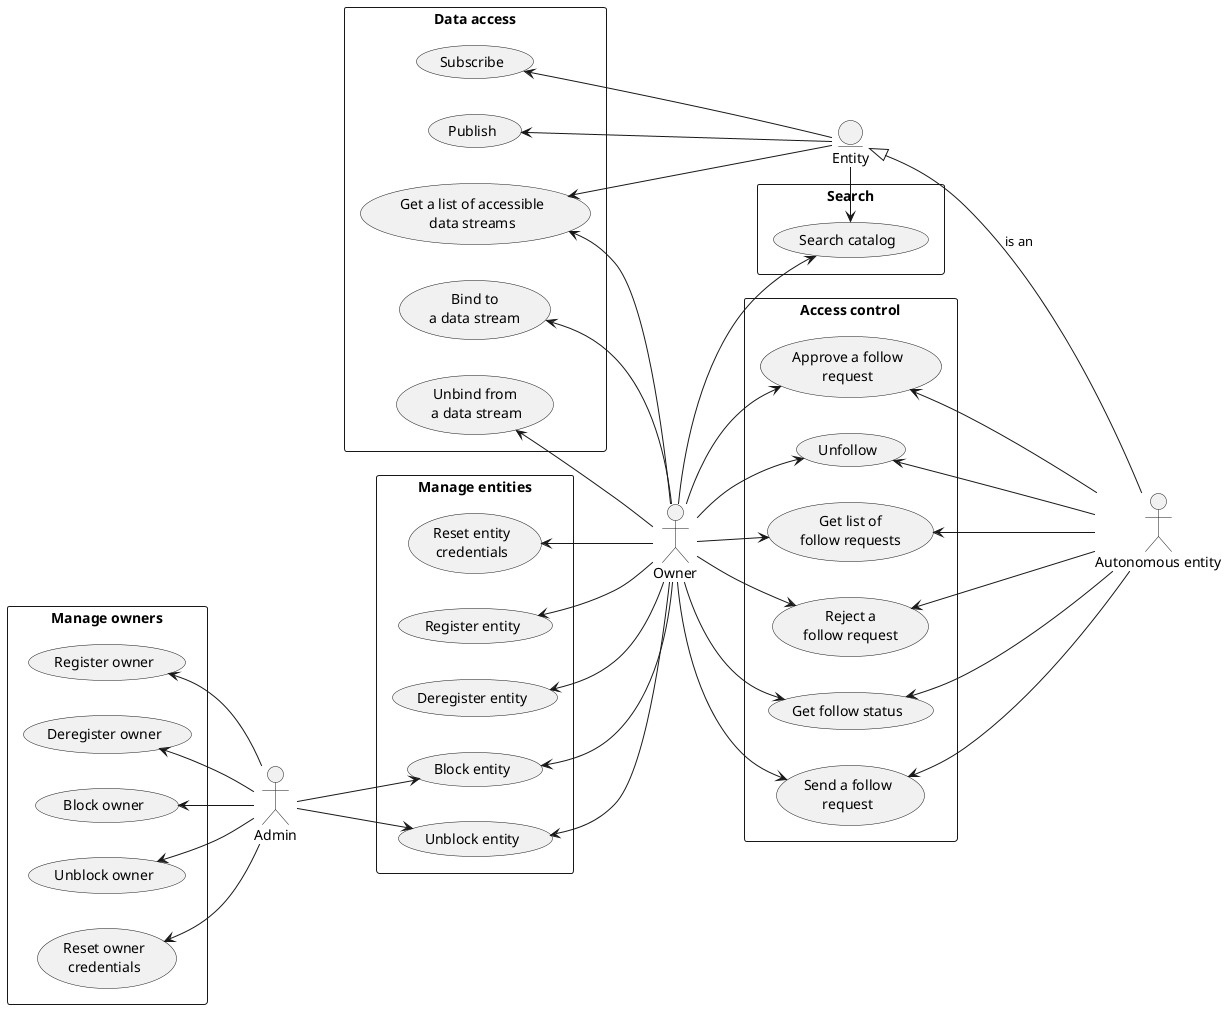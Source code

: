 @startuml
left to right direction

actor owner as "Owner"
actor admin as "Admin"

rectangle "Manage owners" {

	(Register owner)
	(Deregister owner)
	(Block owner)
	(Unblock owner)
	(Reset owner\ncredentials)

}

rectangle "Manage entities" {

	(Register entity)
	(Deregister entity)
	(Block entity)
	(Unblock entity)
	(Reset entity\ncredentials)
}

rectangle "Access control" {

	(Send a follow\nrequest)
	(Approve a follow\nrequest)
	(Unfollow)
	(Get list of\nfollow requests)
	(Reject a\nfollow request)
	(Get follow status)
}

rectangle "Data access" {

	(Publish)
	(Subscribe)

	(Bind to\na data stream)
	(Unbind from\n a data stream)
	(Get a list of accessible\ndata streams)
}

rectangle "Search" {
	(Search catalog)
}


(Unblock owner) <-- admin
(Block owner) <-- admin
(Deregister owner) <-- admin
(Register owner) <-- admin
(Reset owner\ncredentials) <-- admin


admin --> (Unblock entity)
admin --> (Block entity)


(Reset entity\ncredentials) <-- owner
(Register entity) <-- owner
(Deregister entity) <-- owner
(Unblock entity) <-- owner
(Block entity) <-- owner


owner --> (Approve a follow\nrequest)
owner --> (Send a follow\nrequest)
owner --> (Unfollow)


(Bind to\na data stream) <-- owner
(Unbind from\n a data stream) <-- owner
(Get a list of accessible\ndata streams) <-- owner

owner --> (Get list of\nfollow requests)
owner --> (Reject a\nfollow request)
owner --> (Get follow status)

owner --> (Search catalog)

entity entity as "Entity"

(Publish) <-- entity
(Subscribe) <-- entity
(Get a list of accessible\ndata streams) <-- entity
(Search catalog) <- entity

actor "Autonomous entity" as a
entity <|-- a : is an

(Send a follow\nrequest) <--- a
(Approve a follow\nrequest) <--- a
(Reject a\nfollow request) <--- a
(Get follow status) <--- a
(Unfollow) <--- a
(Get list of\nfollow requests) <--- a




@enduml
